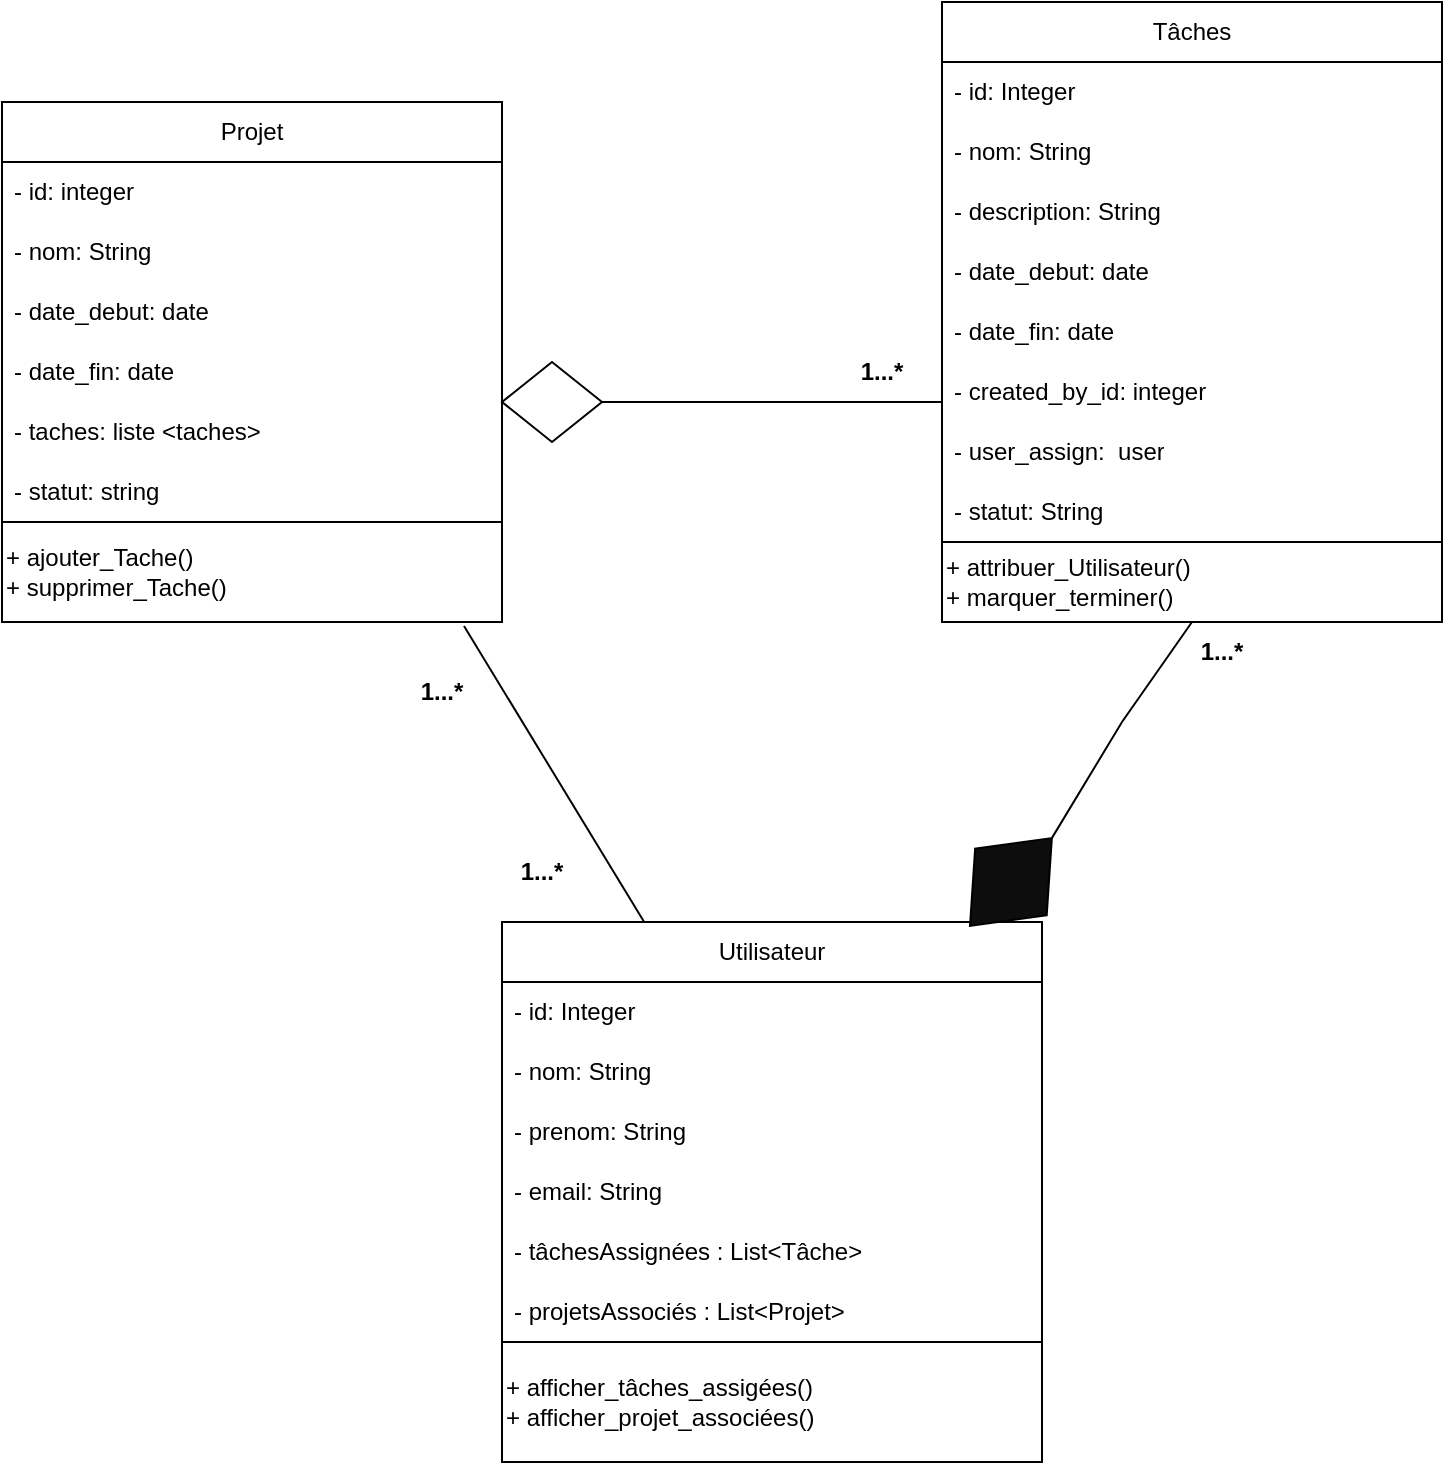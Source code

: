 <mxfile version="22.0.8" type="github">
  <diagram id="C5RBs43oDa-KdzZeNtuy" name="Page-1">
    <mxGraphModel dx="880" dy="444" grid="1" gridSize="10" guides="1" tooltips="1" connect="1" arrows="1" fold="1" page="1" pageScale="1" pageWidth="827" pageHeight="1169" math="0" shadow="0">
      <root>
        <mxCell id="WIyWlLk6GJQsqaUBKTNV-0" />
        <mxCell id="WIyWlLk6GJQsqaUBKTNV-1" parent="WIyWlLk6GJQsqaUBKTNV-0" />
        <mxCell id="RKOmjadD3TRO2tj6LIqJ-9" value="Projet" style="swimlane;fontStyle=0;childLayout=stackLayout;horizontal=1;startSize=30;horizontalStack=0;resizeParent=1;resizeParentMax=0;resizeLast=0;collapsible=1;marginBottom=0;whiteSpace=wrap;html=1;" vertex="1" parent="WIyWlLk6GJQsqaUBKTNV-1">
          <mxGeometry x="50" y="110" width="250" height="210" as="geometry" />
        </mxCell>
        <mxCell id="RKOmjadD3TRO2tj6LIqJ-10" value="- id: integer" style="text;strokeColor=none;fillColor=none;align=left;verticalAlign=middle;spacingLeft=4;spacingRight=4;overflow=hidden;points=[[0,0.5],[1,0.5]];portConstraint=eastwest;rotatable=0;whiteSpace=wrap;html=1;" vertex="1" parent="RKOmjadD3TRO2tj6LIqJ-9">
          <mxGeometry y="30" width="250" height="30" as="geometry" />
        </mxCell>
        <mxCell id="RKOmjadD3TRO2tj6LIqJ-14" value="- nom: String" style="text;strokeColor=none;fillColor=none;align=left;verticalAlign=middle;spacingLeft=4;spacingRight=4;overflow=hidden;points=[[0,0.5],[1,0.5]];portConstraint=eastwest;rotatable=0;whiteSpace=wrap;html=1;" vertex="1" parent="RKOmjadD3TRO2tj6LIqJ-9">
          <mxGeometry y="60" width="250" height="30" as="geometry" />
        </mxCell>
        <mxCell id="RKOmjadD3TRO2tj6LIqJ-15" value="- date_debut: date" style="text;strokeColor=none;fillColor=none;align=left;verticalAlign=middle;spacingLeft=4;spacingRight=4;overflow=hidden;points=[[0,0.5],[1,0.5]];portConstraint=eastwest;rotatable=0;whiteSpace=wrap;html=1;" vertex="1" parent="RKOmjadD3TRO2tj6LIqJ-9">
          <mxGeometry y="90" width="250" height="30" as="geometry" />
        </mxCell>
        <mxCell id="RKOmjadD3TRO2tj6LIqJ-16" value="- date_fin: date" style="text;strokeColor=none;fillColor=none;align=left;verticalAlign=middle;spacingLeft=4;spacingRight=4;overflow=hidden;points=[[0,0.5],[1,0.5]];portConstraint=eastwest;rotatable=0;whiteSpace=wrap;html=1;" vertex="1" parent="RKOmjadD3TRO2tj6LIqJ-9">
          <mxGeometry y="120" width="250" height="30" as="geometry" />
        </mxCell>
        <mxCell id="RKOmjadD3TRO2tj6LIqJ-17" value="- taches: liste &amp;lt;taches&amp;gt;" style="text;strokeColor=none;fillColor=none;align=left;verticalAlign=middle;spacingLeft=4;spacingRight=4;overflow=hidden;points=[[0,0.5],[1,0.5]];portConstraint=eastwest;rotatable=0;whiteSpace=wrap;html=1;" vertex="1" parent="RKOmjadD3TRO2tj6LIqJ-9">
          <mxGeometry y="150" width="250" height="30" as="geometry" />
        </mxCell>
        <mxCell id="RKOmjadD3TRO2tj6LIqJ-20" value="- statut: string" style="text;strokeColor=none;fillColor=none;align=left;verticalAlign=middle;spacingLeft=4;spacingRight=4;overflow=hidden;points=[[0,0.5],[1,0.5]];portConstraint=eastwest;rotatable=0;whiteSpace=wrap;html=1;" vertex="1" parent="RKOmjadD3TRO2tj6LIqJ-9">
          <mxGeometry y="180" width="250" height="30" as="geometry" />
        </mxCell>
        <mxCell id="RKOmjadD3TRO2tj6LIqJ-19" value="+ ajouter_Tache()&lt;br&gt;+ supprimer_Tache()" style="rounded=0;whiteSpace=wrap;html=1;align=left;" vertex="1" parent="WIyWlLk6GJQsqaUBKTNV-1">
          <mxGeometry x="50" y="320" width="250" height="50" as="geometry" />
        </mxCell>
        <mxCell id="RKOmjadD3TRO2tj6LIqJ-21" value="Tâches" style="swimlane;fontStyle=0;childLayout=stackLayout;horizontal=1;startSize=30;horizontalStack=0;resizeParent=1;resizeParentMax=0;resizeLast=0;collapsible=1;marginBottom=0;whiteSpace=wrap;html=1;align=center;" vertex="1" parent="WIyWlLk6GJQsqaUBKTNV-1">
          <mxGeometry x="520" y="60" width="250" height="310" as="geometry" />
        </mxCell>
        <mxCell id="RKOmjadD3TRO2tj6LIqJ-22" value="- id: Integer" style="text;strokeColor=none;fillColor=none;align=left;verticalAlign=middle;spacingLeft=4;spacingRight=4;overflow=hidden;points=[[0,0.5],[1,0.5]];portConstraint=eastwest;rotatable=0;whiteSpace=wrap;html=1;" vertex="1" parent="RKOmjadD3TRO2tj6LIqJ-21">
          <mxGeometry y="30" width="250" height="30" as="geometry" />
        </mxCell>
        <mxCell id="RKOmjadD3TRO2tj6LIqJ-23" value="- nom: String" style="text;strokeColor=none;fillColor=none;align=left;verticalAlign=middle;spacingLeft=4;spacingRight=4;overflow=hidden;points=[[0,0.5],[1,0.5]];portConstraint=eastwest;rotatable=0;whiteSpace=wrap;html=1;" vertex="1" parent="RKOmjadD3TRO2tj6LIqJ-21">
          <mxGeometry y="60" width="250" height="30" as="geometry" />
        </mxCell>
        <mxCell id="RKOmjadD3TRO2tj6LIqJ-24" value="- description: String" style="text;strokeColor=none;fillColor=none;align=left;verticalAlign=middle;spacingLeft=4;spacingRight=4;overflow=hidden;points=[[0,0.5],[1,0.5]];portConstraint=eastwest;rotatable=0;whiteSpace=wrap;html=1;" vertex="1" parent="RKOmjadD3TRO2tj6LIqJ-21">
          <mxGeometry y="90" width="250" height="30" as="geometry" />
        </mxCell>
        <mxCell id="RKOmjadD3TRO2tj6LIqJ-25" value="- date_debut: date" style="text;strokeColor=none;fillColor=none;align=left;verticalAlign=middle;spacingLeft=4;spacingRight=4;overflow=hidden;points=[[0,0.5],[1,0.5]];portConstraint=eastwest;rotatable=0;whiteSpace=wrap;html=1;" vertex="1" parent="RKOmjadD3TRO2tj6LIqJ-21">
          <mxGeometry y="120" width="250" height="30" as="geometry" />
        </mxCell>
        <mxCell id="RKOmjadD3TRO2tj6LIqJ-26" value="- date_fin: date" style="text;strokeColor=none;fillColor=none;align=left;verticalAlign=middle;spacingLeft=4;spacingRight=4;overflow=hidden;points=[[0,0.5],[1,0.5]];portConstraint=eastwest;rotatable=0;whiteSpace=wrap;html=1;" vertex="1" parent="RKOmjadD3TRO2tj6LIqJ-21">
          <mxGeometry y="150" width="250" height="30" as="geometry" />
        </mxCell>
        <mxCell id="RKOmjadD3TRO2tj6LIqJ-28" value="- created_by_id: integer" style="text;strokeColor=none;fillColor=none;align=left;verticalAlign=middle;spacingLeft=4;spacingRight=4;overflow=hidden;points=[[0,0.5],[1,0.5]];portConstraint=eastwest;rotatable=0;whiteSpace=wrap;html=1;" vertex="1" parent="RKOmjadD3TRO2tj6LIqJ-21">
          <mxGeometry y="180" width="250" height="30" as="geometry" />
        </mxCell>
        <mxCell id="RKOmjadD3TRO2tj6LIqJ-27" value="- user_assign:&amp;nbsp; user" style="text;strokeColor=none;fillColor=none;align=left;verticalAlign=middle;spacingLeft=4;spacingRight=4;overflow=hidden;points=[[0,0.5],[1,0.5]];portConstraint=eastwest;rotatable=0;whiteSpace=wrap;html=1;" vertex="1" parent="RKOmjadD3TRO2tj6LIqJ-21">
          <mxGeometry y="210" width="250" height="30" as="geometry" />
        </mxCell>
        <mxCell id="RKOmjadD3TRO2tj6LIqJ-38" value="- statut: String" style="text;strokeColor=none;fillColor=none;align=left;verticalAlign=middle;spacingLeft=4;spacingRight=4;overflow=hidden;points=[[0,0.5],[1,0.5]];portConstraint=eastwest;rotatable=0;whiteSpace=wrap;html=1;" vertex="1" parent="RKOmjadD3TRO2tj6LIqJ-21">
          <mxGeometry y="240" width="250" height="30" as="geometry" />
        </mxCell>
        <mxCell id="RKOmjadD3TRO2tj6LIqJ-29" value="+ attribuer_Utilisateur()&lt;br&gt;+ marquer_terminer()" style="rounded=0;whiteSpace=wrap;html=1;align=left;" vertex="1" parent="RKOmjadD3TRO2tj6LIqJ-21">
          <mxGeometry y="270" width="250" height="40" as="geometry" />
        </mxCell>
        <mxCell id="RKOmjadD3TRO2tj6LIqJ-30" value="Utilisateur" style="swimlane;fontStyle=0;childLayout=stackLayout;horizontal=1;startSize=30;horizontalStack=0;resizeParent=1;resizeParentMax=0;resizeLast=0;collapsible=1;marginBottom=0;whiteSpace=wrap;html=1;" vertex="1" parent="WIyWlLk6GJQsqaUBKTNV-1">
          <mxGeometry x="300" y="520" width="270" height="210" as="geometry" />
        </mxCell>
        <mxCell id="RKOmjadD3TRO2tj6LIqJ-31" value="- id: Integer" style="text;strokeColor=none;fillColor=none;align=left;verticalAlign=middle;spacingLeft=4;spacingRight=4;overflow=hidden;points=[[0,0.5],[1,0.5]];portConstraint=eastwest;rotatable=0;whiteSpace=wrap;html=1;" vertex="1" parent="RKOmjadD3TRO2tj6LIqJ-30">
          <mxGeometry y="30" width="270" height="30" as="geometry" />
        </mxCell>
        <mxCell id="RKOmjadD3TRO2tj6LIqJ-32" value="- nom: String" style="text;strokeColor=none;fillColor=none;align=left;verticalAlign=middle;spacingLeft=4;spacingRight=4;overflow=hidden;points=[[0,0.5],[1,0.5]];portConstraint=eastwest;rotatable=0;whiteSpace=wrap;html=1;" vertex="1" parent="RKOmjadD3TRO2tj6LIqJ-30">
          <mxGeometry y="60" width="270" height="30" as="geometry" />
        </mxCell>
        <mxCell id="RKOmjadD3TRO2tj6LIqJ-33" value="- prenom: String" style="text;strokeColor=none;fillColor=none;align=left;verticalAlign=middle;spacingLeft=4;spacingRight=4;overflow=hidden;points=[[0,0.5],[1,0.5]];portConstraint=eastwest;rotatable=0;whiteSpace=wrap;html=1;" vertex="1" parent="RKOmjadD3TRO2tj6LIqJ-30">
          <mxGeometry y="90" width="270" height="30" as="geometry" />
        </mxCell>
        <mxCell id="RKOmjadD3TRO2tj6LIqJ-34" value="- email: String" style="text;strokeColor=none;fillColor=none;align=left;verticalAlign=middle;spacingLeft=4;spacingRight=4;overflow=hidden;points=[[0,0.5],[1,0.5]];portConstraint=eastwest;rotatable=0;whiteSpace=wrap;html=1;" vertex="1" parent="RKOmjadD3TRO2tj6LIqJ-30">
          <mxGeometry y="120" width="270" height="30" as="geometry" />
        </mxCell>
        <mxCell id="RKOmjadD3TRO2tj6LIqJ-35" value="- tâchesAssignées : List&amp;lt;Tâche&amp;gt;  " style="text;strokeColor=none;fillColor=none;align=left;verticalAlign=middle;spacingLeft=4;spacingRight=4;overflow=hidden;points=[[0,0.5],[1,0.5]];portConstraint=eastwest;rotatable=0;whiteSpace=wrap;html=1;" vertex="1" parent="RKOmjadD3TRO2tj6LIqJ-30">
          <mxGeometry y="150" width="270" height="30" as="geometry" />
        </mxCell>
        <mxCell id="RKOmjadD3TRO2tj6LIqJ-36" value="- projetsAssociés : List&amp;lt;Projet&amp;gt;" style="text;strokeColor=none;fillColor=none;align=left;verticalAlign=middle;spacingLeft=4;spacingRight=4;overflow=hidden;points=[[0,0.5],[1,0.5]];portConstraint=eastwest;rotatable=0;whiteSpace=wrap;html=1;" vertex="1" parent="RKOmjadD3TRO2tj6LIqJ-30">
          <mxGeometry y="180" width="270" height="30" as="geometry" />
        </mxCell>
        <mxCell id="RKOmjadD3TRO2tj6LIqJ-37" value="+ afficher_tâches_assigées()&lt;br&gt;+ afficher_projet_associées()" style="rounded=0;whiteSpace=wrap;html=1;align=left;" vertex="1" parent="WIyWlLk6GJQsqaUBKTNV-1">
          <mxGeometry x="300" y="730" width="270" height="60" as="geometry" />
        </mxCell>
        <mxCell id="RKOmjadD3TRO2tj6LIqJ-39" value="" style="endArrow=none;html=1;rounded=0;entryX=0.5;entryY=1;entryDx=0;entryDy=0;exitX=0;exitY=0.5;exitDx=0;exitDy=0;" edge="1" parent="WIyWlLk6GJQsqaUBKTNV-1" source="RKOmjadD3TRO2tj6LIqJ-49" target="RKOmjadD3TRO2tj6LIqJ-21">
          <mxGeometry width="50" height="50" relative="1" as="geometry">
            <mxPoint x="520" y="510" as="sourcePoint" />
            <mxPoint x="600" y="420" as="targetPoint" />
            <Array as="points">
              <mxPoint x="610" y="420" />
            </Array>
          </mxGeometry>
        </mxCell>
        <mxCell id="RKOmjadD3TRO2tj6LIqJ-40" value="" style="endArrow=none;html=1;rounded=0;entryX=0.924;entryY=1.04;entryDx=0;entryDy=0;entryPerimeter=0;" edge="1" parent="WIyWlLk6GJQsqaUBKTNV-1" source="RKOmjadD3TRO2tj6LIqJ-30" target="RKOmjadD3TRO2tj6LIqJ-19">
          <mxGeometry width="50" height="50" relative="1" as="geometry">
            <mxPoint x="330" y="510" as="sourcePoint" />
            <mxPoint x="280" y="380" as="targetPoint" />
          </mxGeometry>
        </mxCell>
        <mxCell id="RKOmjadD3TRO2tj6LIqJ-42" value="" style="endArrow=none;html=1;rounded=0;" edge="1" parent="WIyWlLk6GJQsqaUBKTNV-1" source="RKOmjadD3TRO2tj6LIqJ-47">
          <mxGeometry width="50" height="50" relative="1" as="geometry">
            <mxPoint x="300" y="260" as="sourcePoint" />
            <mxPoint x="520" y="260" as="targetPoint" />
          </mxGeometry>
        </mxCell>
        <mxCell id="RKOmjadD3TRO2tj6LIqJ-48" value="" style="endArrow=none;html=1;rounded=0;" edge="1" parent="WIyWlLk6GJQsqaUBKTNV-1" target="RKOmjadD3TRO2tj6LIqJ-47">
          <mxGeometry width="50" height="50" relative="1" as="geometry">
            <mxPoint x="300" y="260" as="sourcePoint" />
            <mxPoint x="520" y="260" as="targetPoint" />
          </mxGeometry>
        </mxCell>
        <mxCell id="RKOmjadD3TRO2tj6LIqJ-47" value="" style="rhombus;whiteSpace=wrap;html=1;fontColor=#0F0F0F;labelBackgroundColor=#050505;labelBorderColor=none;" vertex="1" parent="WIyWlLk6GJQsqaUBKTNV-1">
          <mxGeometry x="300" y="240" width="50" height="40" as="geometry" />
        </mxCell>
        <mxCell id="RKOmjadD3TRO2tj6LIqJ-51" value="" style="endArrow=none;html=1;rounded=0;entryX=1;entryY=0.5;entryDx=0;entryDy=0;" edge="1" parent="WIyWlLk6GJQsqaUBKTNV-1" source="RKOmjadD3TRO2tj6LIqJ-30" target="RKOmjadD3TRO2tj6LIqJ-49">
          <mxGeometry width="50" height="50" relative="1" as="geometry">
            <mxPoint x="521" y="520" as="sourcePoint" />
            <mxPoint x="645" y="370" as="targetPoint" />
          </mxGeometry>
        </mxCell>
        <mxCell id="RKOmjadD3TRO2tj6LIqJ-49" value="" style="rhombus;direction=south;rotation=43;labelBackgroundColor=#000000;labelBorderColor=default;html=1;whiteSpace=wrap;fontColor=default;fillColor=#0D0D0D;" vertex="1" parent="WIyWlLk6GJQsqaUBKTNV-1">
          <mxGeometry x="530" y="470" width="48.93" height="60" as="geometry" />
        </mxCell>
        <mxCell id="RKOmjadD3TRO2tj6LIqJ-53" value="&lt;b&gt;1...*&lt;/b&gt;" style="text;html=1;strokeColor=none;fillColor=none;align=center;verticalAlign=middle;whiteSpace=wrap;rounded=0;" vertex="1" parent="WIyWlLk6GJQsqaUBKTNV-1">
          <mxGeometry x="460" y="230" width="60" height="30" as="geometry" />
        </mxCell>
        <mxCell id="RKOmjadD3TRO2tj6LIqJ-54" value="&lt;b&gt;1...*&lt;/b&gt;" style="text;html=1;strokeColor=none;fillColor=none;align=center;verticalAlign=middle;whiteSpace=wrap;rounded=0;" vertex="1" parent="WIyWlLk6GJQsqaUBKTNV-1">
          <mxGeometry x="630" y="370" width="60" height="30" as="geometry" />
        </mxCell>
        <mxCell id="RKOmjadD3TRO2tj6LIqJ-55" value="&lt;b&gt;1...*&lt;/b&gt;" style="text;html=1;strokeColor=none;fillColor=none;align=center;verticalAlign=middle;whiteSpace=wrap;rounded=0;" vertex="1" parent="WIyWlLk6GJQsqaUBKTNV-1">
          <mxGeometry x="240" y="390" width="60" height="30" as="geometry" />
        </mxCell>
        <mxCell id="RKOmjadD3TRO2tj6LIqJ-56" value="&lt;b&gt;1...*&lt;/b&gt;" style="text;html=1;strokeColor=none;fillColor=none;align=center;verticalAlign=middle;whiteSpace=wrap;rounded=0;" vertex="1" parent="WIyWlLk6GJQsqaUBKTNV-1">
          <mxGeometry x="290" y="480" width="60" height="30" as="geometry" />
        </mxCell>
      </root>
    </mxGraphModel>
  </diagram>
</mxfile>

